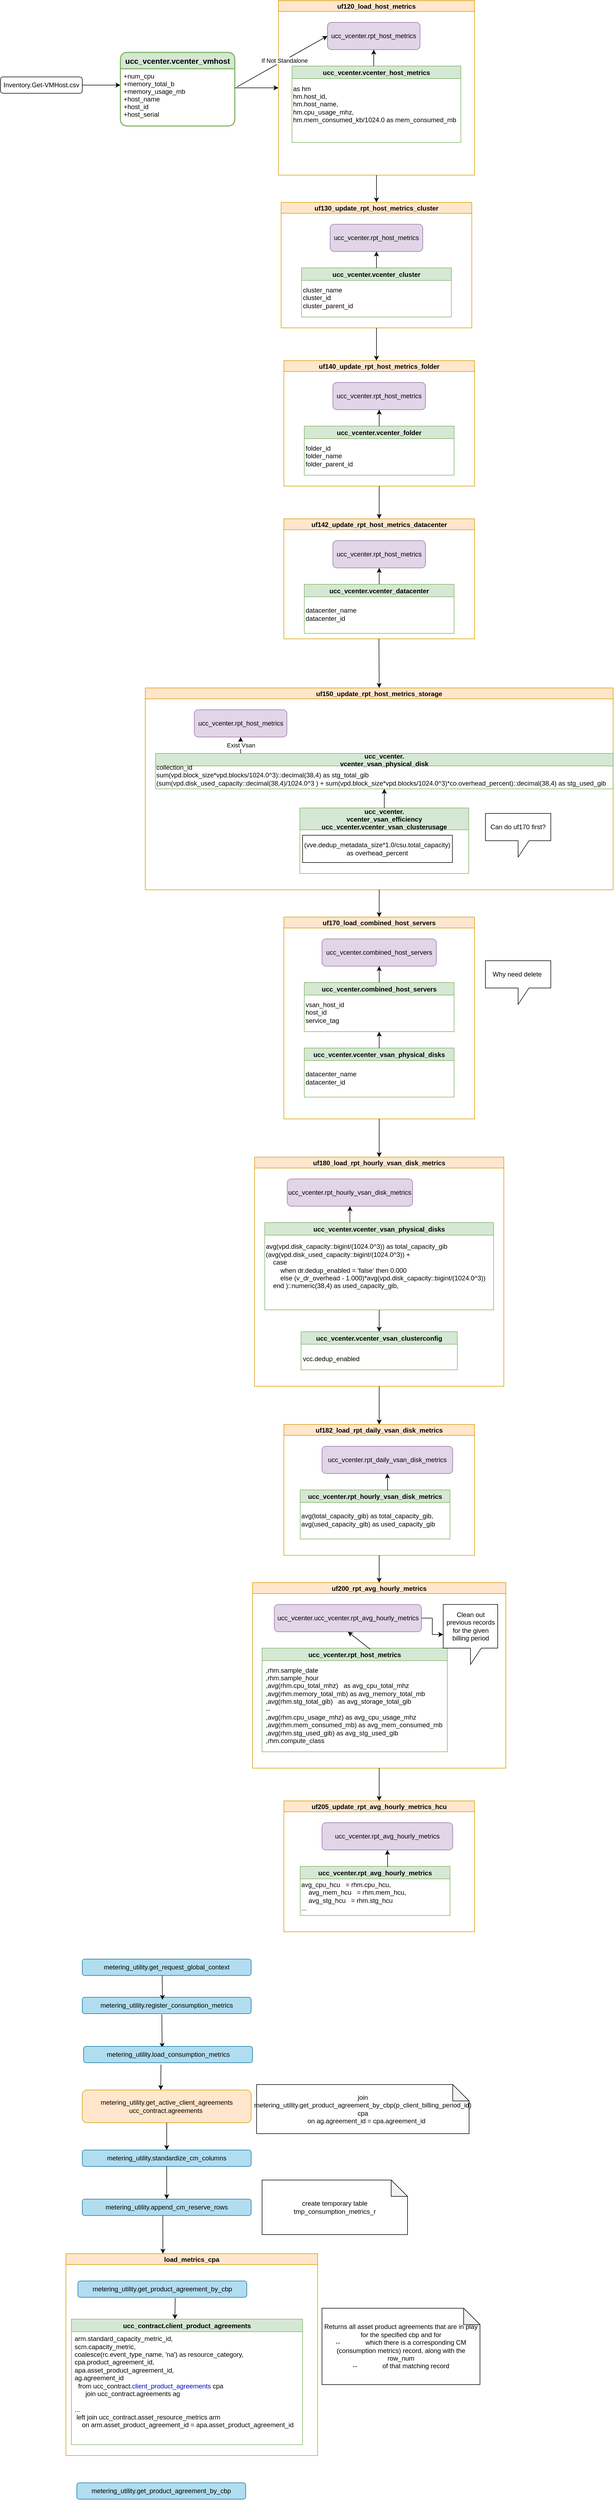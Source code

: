 <mxfile version="17.2.5" type="github">
  <diagram id="R2lEEEUBdFMjLlhIrx00" name="Page-1">
    <mxGraphModel dx="782" dy="436" grid="1" gridSize="10" guides="1" tooltips="1" connect="1" arrows="1" fold="1" page="1" pageScale="1" pageWidth="850" pageHeight="1100" math="0" shadow="0" extFonts="Permanent Marker^https://fonts.googleapis.com/css?family=Permanent+Marker">
      <root>
        <mxCell id="0" />
        <mxCell id="1" parent="0" />
        <mxCell id="P4FuP0LSuR6LacXq8Uvd-1" value="Inventory.Get-VMHost.csv" style="rounded=1;whiteSpace=wrap;html=1;" parent="1" vertex="1">
          <mxGeometry x="60" y="160" width="150" height="30" as="geometry" />
        </mxCell>
        <mxCell id="P4FuP0LSuR6LacXq8Uvd-2" value="" style="endArrow=classic;html=1;rounded=0;exitX=1;exitY=0.5;exitDx=0;exitDy=0;" parent="1" source="P4FuP0LSuR6LacXq8Uvd-1" edge="1">
          <mxGeometry width="50" height="50" relative="1" as="geometry">
            <mxPoint x="230" y="220" as="sourcePoint" />
            <mxPoint x="280" y="175" as="targetPoint" />
          </mxGeometry>
        </mxCell>
        <mxCell id="P4FuP0LSuR6LacXq8Uvd-8" value="ucc_vcenter.vcenter_vmhost" style="swimlane;childLayout=stackLayout;horizontal=1;startSize=30;horizontalStack=0;rounded=1;fontSize=14;fontStyle=1;strokeWidth=2;resizeParent=0;resizeLast=1;shadow=0;dashed=0;align=center;fillColor=#d5e8d4;strokeColor=#82b366;" parent="1" vertex="1">
          <mxGeometry x="280" y="115" width="210" height="135" as="geometry" />
        </mxCell>
        <mxCell id="P4FuP0LSuR6LacXq8Uvd-9" value="+num_cpu&#xa;+memory_total_b&#xa;+memory_usage_mb&#xa;+host_name&#xa;+host_id&#xa;+host_serial" style="align=left;strokeColor=none;fillColor=none;spacingLeft=4;fontSize=12;verticalAlign=top;resizable=0;rotatable=0;part=1;" parent="P4FuP0LSuR6LacXq8Uvd-8" vertex="1">
          <mxGeometry y="30" width="210" height="105" as="geometry" />
        </mxCell>
        <mxCell id="P4FuP0LSuR6LacXq8Uvd-10" value="" style="endArrow=classic;html=1;rounded=0;entryX=0;entryY=0.5;entryDx=0;entryDy=0;" parent="1" target="P4FuP0LSuR6LacXq8Uvd-14" edge="1">
          <mxGeometry width="50" height="50" relative="1" as="geometry">
            <mxPoint x="490" y="180" as="sourcePoint" />
            <mxPoint x="580" y="179" as="targetPoint" />
          </mxGeometry>
        </mxCell>
        <mxCell id="P4FuP0LSuR6LacXq8Uvd-14" value="uf120_load_host_metrics" style="swimlane;startSize=20;horizontal=1;containerType=tree;newEdgeStyle={&quot;edgeStyle&quot;:&quot;elbowEdgeStyle&quot;,&quot;startArrow&quot;:&quot;none&quot;,&quot;endArrow&quot;:&quot;none&quot;};fillColor=#ffe6cc;strokeColor=#d79b00;" parent="1" vertex="1">
          <mxGeometry x="570" y="20" width="360" height="320" as="geometry" />
        </mxCell>
        <mxCell id="P4FuP0LSuR6LacXq8Uvd-24" value="ucc_vcenter.rpt_host_metrics" style="rounded=1;whiteSpace=wrap;html=1;fillColor=#e1d5e7;strokeColor=#9673a6;" parent="P4FuP0LSuR6LacXq8Uvd-14" vertex="1">
          <mxGeometry x="90" y="40" width="170" height="50" as="geometry" />
        </mxCell>
        <mxCell id="P4FuP0LSuR6LacXq8Uvd-25" value="ucc_vcenter.vcenter_host_metrics" style="swimlane;fillColor=#d5e8d4;strokeColor=#82b366;" parent="P4FuP0LSuR6LacXq8Uvd-14" vertex="1">
          <mxGeometry x="25" y="120" width="310" height="140" as="geometry" />
        </mxCell>
        <mxCell id="P4FuP0LSuR6LacXq8Uvd-27" value="&lt;div&gt;as hm&lt;/div&gt;&lt;div&gt;hm.host_id,&lt;/div&gt;&lt;div&gt;&lt;span&gt;  &lt;/span&gt;hm.host_name,&lt;/div&gt;&lt;div&gt;&lt;span&gt;  &lt;/span&gt;hm.cpu_usage_mhz,&lt;/div&gt;&lt;div&gt;&lt;span&gt;  &lt;/span&gt;hm.mem_consumed_kb/1024.0 as mem_consumed_mb&lt;/div&gt;" style="text;html=1;align=left;verticalAlign=middle;resizable=0;points=[];autosize=1;strokeColor=none;fillColor=none;" parent="P4FuP0LSuR6LacXq8Uvd-25" vertex="1">
          <mxGeometry y="30" width="310" height="80" as="geometry" />
        </mxCell>
        <mxCell id="P4FuP0LSuR6LacXq8Uvd-29" value="" style="endArrow=classic;html=1;rounded=0;entryX=0.5;entryY=1;entryDx=0;entryDy=0;" parent="P4FuP0LSuR6LacXq8Uvd-14" target="P4FuP0LSuR6LacXq8Uvd-24" edge="1">
          <mxGeometry width="50" height="50" relative="1" as="geometry">
            <mxPoint x="175" y="120" as="sourcePoint" />
            <mxPoint x="210" y="150" as="targetPoint" />
          </mxGeometry>
        </mxCell>
        <mxCell id="P4FuP0LSuR6LacXq8Uvd-28" value="" style="endArrow=classic;html=1;rounded=0;exitX=1.019;exitY=0.317;exitDx=0;exitDy=0;exitPerimeter=0;entryX=0;entryY=0.5;entryDx=0;entryDy=0;" parent="1" source="P4FuP0LSuR6LacXq8Uvd-9" target="P4FuP0LSuR6LacXq8Uvd-24" edge="1">
          <mxGeometry width="50" height="50" relative="1" as="geometry">
            <mxPoint x="620" y="200" as="sourcePoint" />
            <mxPoint x="670" y="150" as="targetPoint" />
          </mxGeometry>
        </mxCell>
        <mxCell id="P4FuP0LSuR6LacXq8Uvd-30" value="If Not Standalone" style="edgeLabel;html=1;align=center;verticalAlign=middle;resizable=0;points=[];" parent="P4FuP0LSuR6LacXq8Uvd-28" vertex="1" connectable="0">
          <mxGeometry x="-0.141" relative="1" as="geometry">
            <mxPoint x="15" y="-8" as="offset" />
          </mxGeometry>
        </mxCell>
        <mxCell id="P4FuP0LSuR6LacXq8Uvd-31" value="uf130_update_rpt_host_metrics_cluster" style="swimlane;startSize=20;horizontal=1;containerType=tree;newEdgeStyle={&quot;edgeStyle&quot;:&quot;elbowEdgeStyle&quot;,&quot;startArrow&quot;:&quot;none&quot;,&quot;endArrow&quot;:&quot;none&quot;};fillColor=#ffe6cc;strokeColor=#d79b00;" parent="1" vertex="1">
          <mxGeometry x="575" y="390" width="350" height="230" as="geometry" />
        </mxCell>
        <mxCell id="P4FuP0LSuR6LacXq8Uvd-32" value="ucc_vcenter.rpt_host_metrics" style="rounded=1;whiteSpace=wrap;html=1;fillColor=#e1d5e7;strokeColor=#9673a6;" parent="P4FuP0LSuR6LacXq8Uvd-31" vertex="1">
          <mxGeometry x="90" y="40" width="170" height="50" as="geometry" />
        </mxCell>
        <mxCell id="P4FuP0LSuR6LacXq8Uvd-33" value="ucc_vcenter.vcenter_cluster" style="swimlane;fillColor=#d5e8d4;strokeColor=#82b366;" parent="P4FuP0LSuR6LacXq8Uvd-31" vertex="1">
          <mxGeometry x="37.5" y="120" width="275" height="90" as="geometry" />
        </mxCell>
        <mxCell id="P4FuP0LSuR6LacXq8Uvd-34" value="cluster_name&lt;br&gt;cluster_id&lt;br&gt;cluster_parent_id" style="text;html=1;align=left;verticalAlign=middle;resizable=0;points=[];autosize=1;strokeColor=none;fillColor=none;" parent="P4FuP0LSuR6LacXq8Uvd-33" vertex="1">
          <mxGeometry y="30" width="110" height="50" as="geometry" />
        </mxCell>
        <mxCell id="P4FuP0LSuR6LacXq8Uvd-35" value="" style="endArrow=classic;html=1;rounded=0;entryX=0.5;entryY=1;entryDx=0;entryDy=0;" parent="P4FuP0LSuR6LacXq8Uvd-31" target="P4FuP0LSuR6LacXq8Uvd-32" edge="1">
          <mxGeometry width="50" height="50" relative="1" as="geometry">
            <mxPoint x="175" y="120" as="sourcePoint" />
            <mxPoint x="210" y="150" as="targetPoint" />
          </mxGeometry>
        </mxCell>
        <mxCell id="P4FuP0LSuR6LacXq8Uvd-36" value="" style="endArrow=classic;html=1;rounded=0;exitX=0.5;exitY=1;exitDx=0;exitDy=0;entryX=0.5;entryY=0;entryDx=0;entryDy=0;" parent="1" source="P4FuP0LSuR6LacXq8Uvd-14" target="P4FuP0LSuR6LacXq8Uvd-31" edge="1">
          <mxGeometry width="50" height="50" relative="1" as="geometry">
            <mxPoint x="620" y="550" as="sourcePoint" />
            <mxPoint x="670" y="500" as="targetPoint" />
          </mxGeometry>
        </mxCell>
        <mxCell id="P4FuP0LSuR6LacXq8Uvd-37" value="uf140_update_rpt_host_metrics_folder" style="swimlane;startSize=20;horizontal=1;containerType=tree;newEdgeStyle={&quot;edgeStyle&quot;:&quot;elbowEdgeStyle&quot;,&quot;startArrow&quot;:&quot;none&quot;,&quot;endArrow&quot;:&quot;none&quot;};fillColor=#ffe6cc;strokeColor=#d79b00;" parent="1" vertex="1">
          <mxGeometry x="580" y="680" width="350" height="230" as="geometry" />
        </mxCell>
        <mxCell id="P4FuP0LSuR6LacXq8Uvd-38" value="ucc_vcenter.rpt_host_metrics" style="rounded=1;whiteSpace=wrap;html=1;fillColor=#e1d5e7;strokeColor=#9673a6;" parent="P4FuP0LSuR6LacXq8Uvd-37" vertex="1">
          <mxGeometry x="90" y="40" width="170" height="50" as="geometry" />
        </mxCell>
        <mxCell id="P4FuP0LSuR6LacXq8Uvd-39" value="ucc_vcenter.vcenter_folder" style="swimlane;fillColor=#d5e8d4;strokeColor=#82b366;" parent="P4FuP0LSuR6LacXq8Uvd-37" vertex="1">
          <mxGeometry x="37.5" y="120" width="275" height="90" as="geometry" />
        </mxCell>
        <mxCell id="P4FuP0LSuR6LacXq8Uvd-40" value="folder_id&lt;br&gt;folder_name&lt;br&gt;folder_parent_id" style="text;html=1;align=left;verticalAlign=middle;resizable=0;points=[];autosize=1;strokeColor=none;fillColor=none;" parent="P4FuP0LSuR6LacXq8Uvd-39" vertex="1">
          <mxGeometry y="30" width="100" height="50" as="geometry" />
        </mxCell>
        <mxCell id="P4FuP0LSuR6LacXq8Uvd-41" value="" style="endArrow=classic;html=1;rounded=0;entryX=0.5;entryY=1;entryDx=0;entryDy=0;" parent="P4FuP0LSuR6LacXq8Uvd-37" target="P4FuP0LSuR6LacXq8Uvd-38" edge="1">
          <mxGeometry width="50" height="50" relative="1" as="geometry">
            <mxPoint x="175" y="120" as="sourcePoint" />
            <mxPoint x="210" y="150" as="targetPoint" />
          </mxGeometry>
        </mxCell>
        <mxCell id="P4FuP0LSuR6LacXq8Uvd-42" value="" style="endArrow=classic;html=1;rounded=0;exitX=0.5;exitY=1;exitDx=0;exitDy=0;" parent="1" source="P4FuP0LSuR6LacXq8Uvd-31" edge="1">
          <mxGeometry width="50" height="50" relative="1" as="geometry">
            <mxPoint x="700" y="680" as="sourcePoint" />
            <mxPoint x="750" y="680" as="targetPoint" />
          </mxGeometry>
        </mxCell>
        <mxCell id="P4FuP0LSuR6LacXq8Uvd-43" value="uf142_update_rpt_host_metrics_datacenter" style="swimlane;startSize=20;horizontal=1;containerType=tree;newEdgeStyle={&quot;edgeStyle&quot;:&quot;elbowEdgeStyle&quot;,&quot;startArrow&quot;:&quot;none&quot;,&quot;endArrow&quot;:&quot;none&quot;};fillColor=#ffe6cc;strokeColor=#d79b00;" parent="1" vertex="1">
          <mxGeometry x="580" y="970" width="350" height="220" as="geometry" />
        </mxCell>
        <mxCell id="P4FuP0LSuR6LacXq8Uvd-44" value="ucc_vcenter.rpt_host_metrics" style="rounded=1;whiteSpace=wrap;html=1;fillColor=#e1d5e7;strokeColor=#9673a6;" parent="P4FuP0LSuR6LacXq8Uvd-43" vertex="1">
          <mxGeometry x="90" y="40" width="170" height="50" as="geometry" />
        </mxCell>
        <mxCell id="P4FuP0LSuR6LacXq8Uvd-45" value="ucc_vcenter.vcenter_datacenter" style="swimlane;fillColor=#d5e8d4;strokeColor=#82b366;" parent="P4FuP0LSuR6LacXq8Uvd-43" vertex="1">
          <mxGeometry x="37.5" y="120" width="275" height="90" as="geometry" />
        </mxCell>
        <mxCell id="P4FuP0LSuR6LacXq8Uvd-46" value="datacenter_name&lt;br&gt;datacenter_id" style="text;html=1;align=left;verticalAlign=middle;resizable=0;points=[];autosize=1;strokeColor=none;fillColor=none;" parent="P4FuP0LSuR6LacXq8Uvd-45" vertex="1">
          <mxGeometry y="40" width="110" height="30" as="geometry" />
        </mxCell>
        <mxCell id="P4FuP0LSuR6LacXq8Uvd-47" value="" style="endArrow=classic;html=1;rounded=0;entryX=0.5;entryY=1;entryDx=0;entryDy=0;" parent="P4FuP0LSuR6LacXq8Uvd-43" target="P4FuP0LSuR6LacXq8Uvd-44" edge="1">
          <mxGeometry width="50" height="50" relative="1" as="geometry">
            <mxPoint x="175" y="120" as="sourcePoint" />
            <mxPoint x="210" y="150" as="targetPoint" />
          </mxGeometry>
        </mxCell>
        <mxCell id="P4FuP0LSuR6LacXq8Uvd-48" value="" style="endArrow=classic;html=1;rounded=0;exitX=0.5;exitY=1;exitDx=0;exitDy=0;entryX=0.5;entryY=0;entryDx=0;entryDy=0;" parent="1" source="P4FuP0LSuR6LacXq8Uvd-37" target="P4FuP0LSuR6LacXq8Uvd-43" edge="1">
          <mxGeometry width="50" height="50" relative="1" as="geometry">
            <mxPoint x="420" y="1000" as="sourcePoint" />
            <mxPoint x="470" y="950" as="targetPoint" />
          </mxGeometry>
        </mxCell>
        <mxCell id="P4FuP0LSuR6LacXq8Uvd-49" value="uf150_update_rpt_host_metrics_storage" style="swimlane;startSize=20;horizontal=1;containerType=tree;newEdgeStyle={&quot;edgeStyle&quot;:&quot;elbowEdgeStyle&quot;,&quot;startArrow&quot;:&quot;none&quot;,&quot;endArrow&quot;:&quot;none&quot;};fillColor=#ffe6cc;strokeColor=#d79b00;" parent="1" vertex="1">
          <mxGeometry x="325.63" y="1280" width="858.75" height="370" as="geometry" />
        </mxCell>
        <mxCell id="P4FuP0LSuR6LacXq8Uvd-50" value="ucc_vcenter.rpt_host_metrics" style="rounded=1;whiteSpace=wrap;html=1;fillColor=#e1d5e7;strokeColor=#9673a6;" parent="P4FuP0LSuR6LacXq8Uvd-49" vertex="1">
          <mxGeometry x="90" y="40" width="170" height="50" as="geometry" />
        </mxCell>
        <mxCell id="P4FuP0LSuR6LacXq8Uvd-51" value="ucc_vcenter.&#xa;vcenter_vsan_physical_disk" style="swimlane;fillColor=#d5e8d4;strokeColor=#82b366;" parent="P4FuP0LSuR6LacXq8Uvd-49" vertex="1">
          <mxGeometry x="18.75" y="120" width="840" height="65" as="geometry" />
        </mxCell>
        <mxCell id="P4FuP0LSuR6LacXq8Uvd-52" value="collection_id&lt;br&gt;sum(vpd.block_size*vpd.blocks/1024.0^3)::decimal(38,4) as stg_total_gib&lt;br&gt;(sum(vpd.disk_used_capacity::decimal(38,4)/1024.0^3 ) + sum(vpd.block_size*vpd.blocks/1024.0^3)*co.overhead_percent)::decimal(38,4) as stg_used_gib" style="text;html=1;align=left;verticalAlign=middle;resizable=0;points=[];autosize=1;strokeColor=none;fillColor=none;" parent="P4FuP0LSuR6LacXq8Uvd-51" vertex="1">
          <mxGeometry y="15" width="840" height="50" as="geometry" />
        </mxCell>
        <mxCell id="P4FuP0LSuR6LacXq8Uvd-53" value="Exist Vsan" style="endArrow=classic;html=1;rounded=0;entryX=0.5;entryY=1;entryDx=0;entryDy=0;" parent="P4FuP0LSuR6LacXq8Uvd-49" target="P4FuP0LSuR6LacXq8Uvd-50" edge="1">
          <mxGeometry width="50" height="50" relative="1" as="geometry">
            <mxPoint x="175" y="120" as="sourcePoint" />
            <mxPoint x="210" y="150" as="targetPoint" />
            <Array as="points" />
          </mxGeometry>
        </mxCell>
        <mxCell id="P4FuP0LSuR6LacXq8Uvd-57" value="ucc_vcenter.&#xa;vcenter_vsan_efficiency&#xa;ucc_vcenter.vcenter_vsan_clusterusage" style="swimlane;fillColor=#d5e8d4;strokeColor=#82b366;startSize=40;" parent="P4FuP0LSuR6LacXq8Uvd-49" vertex="1">
          <mxGeometry x="283.75" y="220" width="310" height="120" as="geometry" />
        </mxCell>
        <mxCell id="P4FuP0LSuR6LacXq8Uvd-62" value="(vve.dedup_metadata_size*1.0/csu.total_capacity) as overhead_percent" style="whiteSpace=wrap;html=1;" parent="P4FuP0LSuR6LacXq8Uvd-57" vertex="1">
          <mxGeometry x="5" y="50" width="275" height="50" as="geometry" />
        </mxCell>
        <mxCell id="P4FuP0LSuR6LacXq8Uvd-59" value="" style="endArrow=classic;html=1;rounded=0;exitX=0.5;exitY=0;exitDx=0;exitDy=0;entryX=0.5;entryY=1;entryDx=0;entryDy=0;" parent="P4FuP0LSuR6LacXq8Uvd-49" source="P4FuP0LSuR6LacXq8Uvd-57" target="P4FuP0LSuR6LacXq8Uvd-51" edge="1">
          <mxGeometry width="50" height="50" relative="1" as="geometry">
            <mxPoint x="90" y="230" as="sourcePoint" />
            <mxPoint x="140" y="180" as="targetPoint" />
          </mxGeometry>
        </mxCell>
        <mxCell id="P4FuP0LSuR6LacXq8Uvd-73" value="Can do uf170 first?" style="shape=callout;whiteSpace=wrap;html=1;perimeter=calloutPerimeter;" parent="P4FuP0LSuR6LacXq8Uvd-49" vertex="1">
          <mxGeometry x="624.37" y="230" width="120" height="80" as="geometry" />
        </mxCell>
        <mxCell id="P4FuP0LSuR6LacXq8Uvd-54" value="" style="endArrow=classic;html=1;rounded=0;exitX=0.5;exitY=1;exitDx=0;exitDy=0;entryX=0.5;entryY=0;entryDx=0;entryDy=0;" parent="1" target="P4FuP0LSuR6LacXq8Uvd-49" edge="1">
          <mxGeometry width="50" height="50" relative="1" as="geometry">
            <mxPoint x="754.5" y="1190" as="sourcePoint" />
            <mxPoint x="754.5" y="1250" as="targetPoint" />
          </mxGeometry>
        </mxCell>
        <mxCell id="P4FuP0LSuR6LacXq8Uvd-63" value="uf170_load_combined_host_servers" style="swimlane;startSize=20;horizontal=1;containerType=tree;newEdgeStyle={&quot;edgeStyle&quot;:&quot;elbowEdgeStyle&quot;,&quot;startArrow&quot;:&quot;none&quot;,&quot;endArrow&quot;:&quot;none&quot;};fillColor=#ffe6cc;strokeColor=#d79b00;" parent="1" vertex="1">
          <mxGeometry x="580" y="1700" width="350" height="370" as="geometry" />
        </mxCell>
        <mxCell id="P4FuP0LSuR6LacXq8Uvd-64" value="ucc_vcenter.combined_host_servers" style="rounded=1;whiteSpace=wrap;html=1;fillColor=#e1d5e7;strokeColor=#9673a6;" parent="P4FuP0LSuR6LacXq8Uvd-63" vertex="1">
          <mxGeometry x="70" y="40" width="210" height="50" as="geometry" />
        </mxCell>
        <mxCell id="P4FuP0LSuR6LacXq8Uvd-65" value="ucc_vcenter.combined_host_servers" style="swimlane;fillColor=#d5e8d4;strokeColor=#82b366;" parent="P4FuP0LSuR6LacXq8Uvd-63" vertex="1">
          <mxGeometry x="37.5" y="120" width="275" height="90" as="geometry" />
        </mxCell>
        <mxCell id="P4FuP0LSuR6LacXq8Uvd-66" value="vsan_host_id&lt;br&gt;host_id&lt;br&gt;service_tag" style="text;html=1;align=left;verticalAlign=middle;resizable=0;points=[];autosize=1;strokeColor=none;fillColor=none;" parent="P4FuP0LSuR6LacXq8Uvd-65" vertex="1">
          <mxGeometry y="30" width="90" height="50" as="geometry" />
        </mxCell>
        <mxCell id="P4FuP0LSuR6LacXq8Uvd-67" value="" style="endArrow=classic;html=1;rounded=0;entryX=0.5;entryY=1;entryDx=0;entryDy=0;" parent="P4FuP0LSuR6LacXq8Uvd-63" target="P4FuP0LSuR6LacXq8Uvd-64" edge="1">
          <mxGeometry width="50" height="50" relative="1" as="geometry">
            <mxPoint x="175" y="120" as="sourcePoint" />
            <mxPoint x="210" y="150" as="targetPoint" />
          </mxGeometry>
        </mxCell>
        <mxCell id="P4FuP0LSuR6LacXq8Uvd-69" value="ucc_vcenter.vcenter_vsan_physical_disks" style="swimlane;fillColor=#d5e8d4;strokeColor=#82b366;" parent="P4FuP0LSuR6LacXq8Uvd-63" vertex="1">
          <mxGeometry x="37.5" y="240" width="275" height="90" as="geometry" />
        </mxCell>
        <mxCell id="P4FuP0LSuR6LacXq8Uvd-70" value="datacenter_name&lt;br&gt;datacenter_id" style="text;html=1;align=left;verticalAlign=middle;resizable=0;points=[];autosize=1;strokeColor=none;fillColor=none;" parent="P4FuP0LSuR6LacXq8Uvd-69" vertex="1">
          <mxGeometry y="40" width="110" height="30" as="geometry" />
        </mxCell>
        <mxCell id="P4FuP0LSuR6LacXq8Uvd-71" value="" style="endArrow=classic;html=1;rounded=0;exitX=0.5;exitY=0;exitDx=0;exitDy=0;entryX=0.5;entryY=1;entryDx=0;entryDy=0;" parent="P4FuP0LSuR6LacXq8Uvd-63" source="P4FuP0LSuR6LacXq8Uvd-69" target="P4FuP0LSuR6LacXq8Uvd-65" edge="1">
          <mxGeometry width="50" height="50" relative="1" as="geometry">
            <mxPoint x="-90" y="310" as="sourcePoint" />
            <mxPoint x="-40" y="260" as="targetPoint" />
          </mxGeometry>
        </mxCell>
        <mxCell id="P4FuP0LSuR6LacXq8Uvd-68" value="" style="endArrow=classic;html=1;rounded=0;exitX=0.5;exitY=1;exitDx=0;exitDy=0;entryX=0.5;entryY=0;entryDx=0;entryDy=0;" parent="1" source="P4FuP0LSuR6LacXq8Uvd-49" target="P4FuP0LSuR6LacXq8Uvd-63" edge="1">
          <mxGeometry width="50" height="50" relative="1" as="geometry">
            <mxPoint x="500" y="1730" as="sourcePoint" />
            <mxPoint x="550" y="1680" as="targetPoint" />
          </mxGeometry>
        </mxCell>
        <mxCell id="P4FuP0LSuR6LacXq8Uvd-72" value="Why need delete&amp;nbsp;" style="shape=callout;whiteSpace=wrap;html=1;perimeter=calloutPerimeter;" parent="1" vertex="1">
          <mxGeometry x="950" y="1780" width="120" height="80" as="geometry" />
        </mxCell>
        <mxCell id="P4FuP0LSuR6LacXq8Uvd-74" value="uf180_load_rpt_hourly_vsan_disk_metrics" style="swimlane;startSize=20;horizontal=1;containerType=tree;newEdgeStyle={&quot;edgeStyle&quot;:&quot;elbowEdgeStyle&quot;,&quot;startArrow&quot;:&quot;none&quot;,&quot;endArrow&quot;:&quot;none&quot;};fillColor=#ffe6cc;strokeColor=#d79b00;" parent="1" vertex="1">
          <mxGeometry x="526.26" y="2140" width="457.5" height="420" as="geometry" />
        </mxCell>
        <mxCell id="P4FuP0LSuR6LacXq8Uvd-75" value="ucc_vcenter.rpt_hourly_vsan_disk_metrics" style="rounded=1;whiteSpace=wrap;html=1;fillColor=#e1d5e7;strokeColor=#9673a6;" parent="P4FuP0LSuR6LacXq8Uvd-74" vertex="1">
          <mxGeometry x="60" y="40" width="230" height="50" as="geometry" />
        </mxCell>
        <mxCell id="P4FuP0LSuR6LacXq8Uvd-78" value="" style="endArrow=classic;html=1;rounded=0;entryX=0.5;entryY=1;entryDx=0;entryDy=0;" parent="P4FuP0LSuR6LacXq8Uvd-74" target="P4FuP0LSuR6LacXq8Uvd-75" edge="1">
          <mxGeometry width="50" height="50" relative="1" as="geometry">
            <mxPoint x="175" y="120" as="sourcePoint" />
            <mxPoint x="210" y="150" as="targetPoint" />
          </mxGeometry>
        </mxCell>
        <mxCell id="P4FuP0LSuR6LacXq8Uvd-79" value="ucc_vcenter.vcenter_vsan_physical_disks" style="swimlane;fillColor=#d5e8d4;strokeColor=#82b366;" parent="P4FuP0LSuR6LacXq8Uvd-74" vertex="1">
          <mxGeometry x="18.75" y="120" width="420" height="160" as="geometry" />
        </mxCell>
        <mxCell id="P4FuP0LSuR6LacXq8Uvd-80" value="avg(vpd.disk_capacity::bigint/(1024.0^3)) as total_capacity_gib&lt;br&gt;&lt;div&gt;(avg(vpd.disk_used_capacity::bigint/(1024.0^3)) +&lt;/div&gt;&lt;div&gt;&lt;span&gt;   &lt;/span&gt;&amp;nbsp; &amp;nbsp; case&lt;/div&gt;&lt;div&gt;&lt;span&gt;   &lt;/span&gt;&amp;nbsp; &amp;nbsp; &amp;nbsp; &amp;nbsp; when dr.dedup_enabled = &#39;false&#39; then 0.000&lt;/div&gt;&lt;div&gt;&lt;span&gt;   &lt;/span&gt;&amp;nbsp; &amp;nbsp; &amp;nbsp; &amp;nbsp; else (v_dr_overhead - 1.000)*avg(vpd.disk_capacity::bigint/(1024.0^3))&lt;/div&gt;&lt;div&gt;&lt;span&gt;   &lt;/span&gt;&amp;nbsp; &amp;nbsp; end )::numeric(38,4) as used_capacity_gib,&lt;/div&gt;" style="text;html=1;align=left;verticalAlign=middle;resizable=0;points=[];autosize=1;strokeColor=none;fillColor=none;" parent="P4FuP0LSuR6LacXq8Uvd-79" vertex="1">
          <mxGeometry y="35" width="420" height="90" as="geometry" />
        </mxCell>
        <mxCell id="P4FuP0LSuR6LacXq8Uvd-83" value="ucc_vcenter.vcenter_vsan_clusterconfig" style="swimlane;fillColor=#d5e8d4;strokeColor=#82b366;" parent="P4FuP0LSuR6LacXq8Uvd-74" vertex="1">
          <mxGeometry x="85.32" y="320" width="286.87" height="70" as="geometry" />
        </mxCell>
        <mxCell id="P4FuP0LSuR6LacXq8Uvd-84" value="vcc.dedup_enabled" style="text;html=1;align=left;verticalAlign=middle;resizable=0;points=[];autosize=1;strokeColor=none;fillColor=none;" parent="P4FuP0LSuR6LacXq8Uvd-83" vertex="1">
          <mxGeometry x="1.87" y="40" width="120" height="20" as="geometry" />
        </mxCell>
        <mxCell id="P4FuP0LSuR6LacXq8Uvd-85" value="" style="endArrow=classic;html=1;rounded=0;exitX=0.5;exitY=1;exitDx=0;exitDy=0;" parent="P4FuP0LSuR6LacXq8Uvd-74" source="P4FuP0LSuR6LacXq8Uvd-79" target="P4FuP0LSuR6LacXq8Uvd-83" edge="1">
          <mxGeometry width="50" height="50" relative="1" as="geometry">
            <mxPoint x="23.74" y="390" as="sourcePoint" />
            <mxPoint x="73.74" y="340" as="targetPoint" />
          </mxGeometry>
        </mxCell>
        <mxCell id="P4FuP0LSuR6LacXq8Uvd-82" value="" style="endArrow=classic;html=1;rounded=0;exitX=0.5;exitY=1;exitDx=0;exitDy=0;entryX=0.5;entryY=0;entryDx=0;entryDy=0;" parent="1" source="P4FuP0LSuR6LacXq8Uvd-63" target="P4FuP0LSuR6LacXq8Uvd-74" edge="1">
          <mxGeometry width="50" height="50" relative="1" as="geometry">
            <mxPoint x="510" y="2150" as="sourcePoint" />
            <mxPoint x="560" y="2100" as="targetPoint" />
          </mxGeometry>
        </mxCell>
        <mxCell id="P4FuP0LSuR6LacXq8Uvd-86" value="uf182_load_rpt_daily_vsan_disk_metrics" style="swimlane;startSize=20;horizontal=1;containerType=tree;newEdgeStyle={&quot;edgeStyle&quot;:&quot;elbowEdgeStyle&quot;,&quot;startArrow&quot;:&quot;none&quot;,&quot;endArrow&quot;:&quot;none&quot;};fillColor=#ffe6cc;strokeColor=#d79b00;" parent="1" vertex="1">
          <mxGeometry x="580" y="2630" width="350" height="240" as="geometry" />
        </mxCell>
        <mxCell id="P4FuP0LSuR6LacXq8Uvd-87" value="ucc_vcenter.rpt_daily_vsan_disk_metrics" style="rounded=1;whiteSpace=wrap;html=1;fillColor=#e1d5e7;strokeColor=#9673a6;" parent="P4FuP0LSuR6LacXq8Uvd-86" vertex="1">
          <mxGeometry x="70" y="40" width="240" height="50" as="geometry" />
        </mxCell>
        <mxCell id="P4FuP0LSuR6LacXq8Uvd-88" value="ucc_vcenter.rpt_hourly_vsan_disk_metrics" style="swimlane;fillColor=#d5e8d4;strokeColor=#82b366;" parent="P4FuP0LSuR6LacXq8Uvd-86" vertex="1">
          <mxGeometry x="30" y="120" width="275" height="90" as="geometry" />
        </mxCell>
        <mxCell id="P4FuP0LSuR6LacXq8Uvd-89" value="&lt;div&gt;avg(total_capacity_gib) as total_capacity_gib,&lt;/div&gt;&lt;div&gt;avg(used_capacity_gib)&lt;span&gt; &lt;/span&gt; as used_capacity_gib&lt;/div&gt;" style="text;html=1;align=left;verticalAlign=middle;resizable=0;points=[];autosize=1;strokeColor=none;fillColor=none;" parent="P4FuP0LSuR6LacXq8Uvd-88" vertex="1">
          <mxGeometry y="40" width="260" height="30" as="geometry" />
        </mxCell>
        <mxCell id="P4FuP0LSuR6LacXq8Uvd-90" value="" style="endArrow=classic;html=1;rounded=0;entryX=0.5;entryY=1;entryDx=0;entryDy=0;exitX=0.584;exitY=0.011;exitDx=0;exitDy=0;exitPerimeter=0;" parent="P4FuP0LSuR6LacXq8Uvd-86" source="P4FuP0LSuR6LacXq8Uvd-88" target="P4FuP0LSuR6LacXq8Uvd-87" edge="1">
          <mxGeometry width="50" height="50" relative="1" as="geometry">
            <mxPoint x="175" y="120" as="sourcePoint" />
            <mxPoint x="210" y="150" as="targetPoint" />
          </mxGeometry>
        </mxCell>
        <mxCell id="P4FuP0LSuR6LacXq8Uvd-94" value="" style="endArrow=classic;html=1;rounded=0;exitX=0.5;exitY=1;exitDx=0;exitDy=0;entryX=0.5;entryY=0;entryDx=0;entryDy=0;" parent="1" source="P4FuP0LSuR6LacXq8Uvd-74" target="P4FuP0LSuR6LacXq8Uvd-86" edge="1">
          <mxGeometry width="50" height="50" relative="1" as="geometry">
            <mxPoint x="480" y="2680" as="sourcePoint" />
            <mxPoint x="530" y="2630" as="targetPoint" />
          </mxGeometry>
        </mxCell>
        <mxCell id="P4FuP0LSuR6LacXq8Uvd-95" value="uf200_rpt_avg_hourly_metrics" style="swimlane;startSize=20;horizontal=1;containerType=tree;newEdgeStyle={&quot;edgeStyle&quot;:&quot;elbowEdgeStyle&quot;,&quot;startArrow&quot;:&quot;none&quot;,&quot;endArrow&quot;:&quot;none&quot;};fillColor=#ffe6cc;strokeColor=#d79b00;" parent="1" vertex="1">
          <mxGeometry x="522.51" y="2920" width="465" height="340" as="geometry" />
        </mxCell>
        <mxCell id="P4FuP0LSuR6LacXq8Uvd-96" value="ucc_vcenter.ucc_vcenter.rpt_avg_hourly_metrics" style="rounded=1;whiteSpace=wrap;html=1;fillColor=#e1d5e7;strokeColor=#9673a6;" parent="P4FuP0LSuR6LacXq8Uvd-95" vertex="1">
          <mxGeometry x="40" y="40" width="270" height="50" as="geometry" />
        </mxCell>
        <mxCell id="P4FuP0LSuR6LacXq8Uvd-97" value="ucc_vcenter.rpt_host_metrics" style="swimlane;fillColor=#d5e8d4;strokeColor=#82b366;startSize=23;" parent="P4FuP0LSuR6LacXq8Uvd-95" vertex="1">
          <mxGeometry x="17.5" y="120" width="340" height="190" as="geometry" />
        </mxCell>
        <mxCell id="P4FuP0LSuR6LacXq8Uvd-98" value="&lt;div&gt;,rhm.sample_date&lt;/div&gt;&lt;div&gt;&lt;span&gt;   &lt;/span&gt;,rhm.sample_hour&lt;/div&gt;&lt;div&gt;&lt;span&gt;   &lt;/span&gt;,avg(rhm.cpu_total_mhz)&amp;nbsp; &amp;nbsp;as avg_cpu_total_mhz&lt;/div&gt;&lt;div&gt;&lt;span&gt;   &lt;/span&gt;,avg(rhm.memory_total_mb) as avg_memory_total_mb&lt;/div&gt;&lt;div&gt;&lt;span&gt;   &lt;/span&gt;,avg(rhm.stg_total_gib)&amp;nbsp; &amp;nbsp;as avg_storage_total_gib&lt;/div&gt;&lt;div&gt;&lt;span&gt;   &lt;/span&gt;--&lt;/div&gt;&lt;div&gt;&lt;span&gt;   &lt;/span&gt;,avg(rhm.cpu_usage_mhz) as avg_cpu_usage_mhz&lt;/div&gt;&lt;div&gt;&lt;span&gt;   &lt;/span&gt;,avg(rhm.mem_consumed_mb) as avg_mem_consumed_mb&amp;nbsp;&lt;/div&gt;&lt;div&gt;&lt;span&gt;   &lt;/span&gt;,avg(rhm.stg_used_gib) as avg_stg_used_gib&amp;nbsp;&lt;/div&gt;&lt;div&gt;&lt;span&gt;   &lt;/span&gt;,rhm.compute_class&lt;/div&gt;" style="text;html=1;align=left;verticalAlign=middle;resizable=0;points=[];autosize=1;strokeColor=none;fillColor=none;" parent="P4FuP0LSuR6LacXq8Uvd-97" vertex="1">
          <mxGeometry x="5" y="30" width="340" height="150" as="geometry" />
        </mxCell>
        <mxCell id="P4FuP0LSuR6LacXq8Uvd-99" value="" style="endArrow=classic;html=1;rounded=0;entryX=0.5;entryY=1;entryDx=0;entryDy=0;exitX=0.584;exitY=0.011;exitDx=0;exitDy=0;exitPerimeter=0;" parent="P4FuP0LSuR6LacXq8Uvd-95" source="P4FuP0LSuR6LacXq8Uvd-97" target="P4FuP0LSuR6LacXq8Uvd-96" edge="1">
          <mxGeometry width="50" height="50" relative="1" as="geometry">
            <mxPoint x="175" y="120" as="sourcePoint" />
            <mxPoint x="210" y="150" as="targetPoint" />
          </mxGeometry>
        </mxCell>
        <mxCell id="P4FuP0LSuR6LacXq8Uvd-101" value="Clean out previous records for the given billing period" style="shape=callout;whiteSpace=wrap;html=1;perimeter=calloutPerimeter;" parent="P4FuP0LSuR6LacXq8Uvd-95" vertex="1">
          <mxGeometry x="350" y="40" width="100" height="110" as="geometry" />
        </mxCell>
        <mxCell id="P4FuP0LSuR6LacXq8Uvd-102" value="" style="edgeStyle=orthogonalEdgeStyle;rounded=0;orthogonalLoop=1;jettySize=auto;html=1;" parent="P4FuP0LSuR6LacXq8Uvd-95" source="P4FuP0LSuR6LacXq8Uvd-96" target="P4FuP0LSuR6LacXq8Uvd-101" edge="1">
          <mxGeometry relative="1" as="geometry" />
        </mxCell>
        <mxCell id="P4FuP0LSuR6LacXq8Uvd-100" value="" style="endArrow=classic;html=1;rounded=0;exitX=0.5;exitY=1;exitDx=0;exitDy=0;entryX=0.5;entryY=0;entryDx=0;entryDy=0;" parent="1" source="P4FuP0LSuR6LacXq8Uvd-86" target="P4FuP0LSuR6LacXq8Uvd-95" edge="1">
          <mxGeometry width="50" height="50" relative="1" as="geometry">
            <mxPoint x="460" y="2950" as="sourcePoint" />
            <mxPoint x="510" y="2900" as="targetPoint" />
          </mxGeometry>
        </mxCell>
        <mxCell id="P4FuP0LSuR6LacXq8Uvd-105" value="uf205_update_rpt_avg_hourly_metrics_hcu" style="swimlane;startSize=20;horizontal=1;containerType=tree;newEdgeStyle={&quot;edgeStyle&quot;:&quot;elbowEdgeStyle&quot;,&quot;startArrow&quot;:&quot;none&quot;,&quot;endArrow&quot;:&quot;none&quot;};fillColor=#ffe6cc;strokeColor=#d79b00;" parent="1" vertex="1">
          <mxGeometry x="580.01" y="3320" width="350" height="240" as="geometry" />
        </mxCell>
        <mxCell id="P4FuP0LSuR6LacXq8Uvd-106" value="ucc_vcenter.rpt_avg_hourly_metrics" style="rounded=1;whiteSpace=wrap;html=1;fillColor=#e1d5e7;strokeColor=#9673a6;" parent="P4FuP0LSuR6LacXq8Uvd-105" vertex="1">
          <mxGeometry x="70" y="40" width="240" height="50" as="geometry" />
        </mxCell>
        <mxCell id="P4FuP0LSuR6LacXq8Uvd-107" value="ucc_vcenter.rpt_avg_hourly_metrics" style="swimlane;fillColor=#d5e8d4;strokeColor=#82b366;" parent="P4FuP0LSuR6LacXq8Uvd-105" vertex="1">
          <mxGeometry x="30" y="120" width="275" height="90" as="geometry" />
        </mxCell>
        <mxCell id="P4FuP0LSuR6LacXq8Uvd-108" value="&lt;div&gt;avg_cpu_hcu&amp;nbsp; &amp;nbsp;= rhm.cpu_hcu,&lt;/div&gt;&lt;div&gt;&amp;nbsp; &amp;nbsp; &lt;span&gt;   &lt;/span&gt;avg_mem_hcu&amp;nbsp; &amp;nbsp;= rhm.mem_hcu,&lt;/div&gt;&lt;div&gt;&amp;nbsp; &amp;nbsp; &lt;span&gt;   &lt;/span&gt;avg_stg_hcu&lt;span&gt; &lt;/span&gt;&amp;nbsp; = rhm.stg_hcu&lt;/div&gt;&lt;div&gt;...&lt;/div&gt;" style="text;html=1;align=left;verticalAlign=middle;resizable=0;points=[];autosize=1;strokeColor=none;fillColor=none;" parent="P4FuP0LSuR6LacXq8Uvd-107" vertex="1">
          <mxGeometry y="25" width="210" height="60" as="geometry" />
        </mxCell>
        <mxCell id="P4FuP0LSuR6LacXq8Uvd-109" value="" style="endArrow=classic;html=1;rounded=0;entryX=0.5;entryY=1;entryDx=0;entryDy=0;exitX=0.584;exitY=0.011;exitDx=0;exitDy=0;exitPerimeter=0;" parent="P4FuP0LSuR6LacXq8Uvd-105" source="P4FuP0LSuR6LacXq8Uvd-107" target="P4FuP0LSuR6LacXq8Uvd-106" edge="1">
          <mxGeometry width="50" height="50" relative="1" as="geometry">
            <mxPoint x="175" y="120" as="sourcePoint" />
            <mxPoint x="210" y="150" as="targetPoint" />
          </mxGeometry>
        </mxCell>
        <mxCell id="P4FuP0LSuR6LacXq8Uvd-110" value="" style="endArrow=classic;html=1;rounded=0;exitX=0.5;exitY=1;exitDx=0;exitDy=0;entryX=0.5;entryY=0;entryDx=0;entryDy=0;" parent="1" source="P4FuP0LSuR6LacXq8Uvd-95" target="P4FuP0LSuR6LacXq8Uvd-105" edge="1">
          <mxGeometry width="50" height="50" relative="1" as="geometry">
            <mxPoint x="490" y="3390" as="sourcePoint" />
            <mxPoint x="540" y="3340" as="targetPoint" />
          </mxGeometry>
        </mxCell>
        <mxCell id="qHnehCnUd78I_HZsjJGI-6" value="metering_utility.get_request_global_context" style="rounded=1;whiteSpace=wrap;html=1;fillColor=#b1ddf0;strokeColor=#10739e;" vertex="1" parent="1">
          <mxGeometry x="210" y="3610" width="310" height="30" as="geometry" />
        </mxCell>
        <mxCell id="qHnehCnUd78I_HZsjJGI-7" value="metering_utility.register_consumption_metrics" style="rounded=1;whiteSpace=wrap;html=1;fillColor=#b1ddf0;strokeColor=#10739e;" vertex="1" parent="1">
          <mxGeometry x="210" y="3680" width="310" height="30" as="geometry" />
        </mxCell>
        <mxCell id="qHnehCnUd78I_HZsjJGI-8" value="" style="endArrow=classic;html=1;rounded=0;exitX=0.473;exitY=1;exitDx=0;exitDy=0;exitPerimeter=0;entryX=0.475;entryY=0.156;entryDx=0;entryDy=0;entryPerimeter=0;" edge="1" parent="1" source="qHnehCnUd78I_HZsjJGI-6" target="qHnehCnUd78I_HZsjJGI-7">
          <mxGeometry width="50" height="50" relative="1" as="geometry">
            <mxPoint x="460" y="3800" as="sourcePoint" />
            <mxPoint x="510" y="3750" as="targetPoint" />
          </mxGeometry>
        </mxCell>
        <mxCell id="qHnehCnUd78I_HZsjJGI-9" value="metering_utility.get_active_client_agreements&lt;br&gt;ucc_contract.agreements&amp;nbsp;" style="rounded=1;whiteSpace=wrap;html=1;fillColor=#ffe6cc;strokeColor=#d79b00;" vertex="1" parent="1">
          <mxGeometry x="210" y="3850" width="310" height="60" as="geometry" />
        </mxCell>
        <mxCell id="qHnehCnUd78I_HZsjJGI-10" value="" style="endArrow=classic;html=1;rounded=0;exitX=0.471;exitY=1.044;exitDx=0;exitDy=0;exitPerimeter=0;entryX=0.465;entryY=0.089;entryDx=0;entryDy=0;entryPerimeter=0;" edge="1" parent="1" source="qHnehCnUd78I_HZsjJGI-7" target="qHnehCnUd78I_HZsjJGI-11">
          <mxGeometry width="50" height="50" relative="1" as="geometry">
            <mxPoint x="300" y="3910" as="sourcePoint" />
            <mxPoint x="350" y="3860" as="targetPoint" />
          </mxGeometry>
        </mxCell>
        <mxCell id="qHnehCnUd78I_HZsjJGI-11" value="metering_utility.load_consumption_metrics" style="rounded=1;whiteSpace=wrap;html=1;fillColor=#b1ddf0;strokeColor=#10739e;" vertex="1" parent="1">
          <mxGeometry x="212.51" y="3770" width="310" height="30" as="geometry" />
        </mxCell>
        <mxCell id="qHnehCnUd78I_HZsjJGI-12" value="" style="endArrow=classic;html=1;rounded=0;exitX=0.458;exitY=1.111;exitDx=0;exitDy=0;exitPerimeter=0;" edge="1" parent="1" source="qHnehCnUd78I_HZsjJGI-11">
          <mxGeometry width="50" height="50" relative="1" as="geometry">
            <mxPoint x="320" y="3950" as="sourcePoint" />
            <mxPoint x="354" y="3850" as="targetPoint" />
          </mxGeometry>
        </mxCell>
        <mxCell id="qHnehCnUd78I_HZsjJGI-14" value="&lt;div&gt;join metering_utility.get_product_agreement_by_cbp(p_client_billing_period_id) cpa&lt;/div&gt;&lt;div&gt;&lt;span&gt;	&lt;/span&gt;&amp;nbsp; &amp;nbsp; on ag.agreement_id = cpa.agreement_id&lt;/div&gt;" style="shape=note;whiteSpace=wrap;html=1;backgroundOutline=1;darkOpacity=0.05;" vertex="1" parent="1">
          <mxGeometry x="530" y="3840" width="390" height="90" as="geometry" />
        </mxCell>
        <mxCell id="qHnehCnUd78I_HZsjJGI-15" value="metering_utility.standardize_cm_columns" style="rounded=1;whiteSpace=wrap;html=1;fillColor=#b1ddf0;strokeColor=#10739e;" vertex="1" parent="1">
          <mxGeometry x="210" y="3960" width="310" height="30" as="geometry" />
        </mxCell>
        <mxCell id="qHnehCnUd78I_HZsjJGI-16" value="" style="endArrow=classic;html=1;rounded=0;exitX=0.5;exitY=1;exitDx=0;exitDy=0;entryX=0.5;entryY=0;entryDx=0;entryDy=0;" edge="1" parent="1" source="qHnehCnUd78I_HZsjJGI-9" target="qHnehCnUd78I_HZsjJGI-15">
          <mxGeometry width="50" height="50" relative="1" as="geometry">
            <mxPoint x="170" y="4060" as="sourcePoint" />
            <mxPoint x="220" y="4010" as="targetPoint" />
          </mxGeometry>
        </mxCell>
        <mxCell id="qHnehCnUd78I_HZsjJGI-17" value="metering_utility.append_cm_reserve_rows" style="rounded=1;whiteSpace=wrap;html=1;fillColor=#b1ddf0;strokeColor=#10739e;" vertex="1" parent="1">
          <mxGeometry x="210" y="4050" width="310" height="30" as="geometry" />
        </mxCell>
        <mxCell id="qHnehCnUd78I_HZsjJGI-18" value="" style="endArrow=classic;html=1;rounded=0;exitX=0.5;exitY=1;exitDx=0;exitDy=0;entryX=0.5;entryY=0;entryDx=0;entryDy=0;" edge="1" parent="1" source="qHnehCnUd78I_HZsjJGI-15" target="qHnehCnUd78I_HZsjJGI-17">
          <mxGeometry width="50" height="50" relative="1" as="geometry">
            <mxPoint x="270" y="4220" as="sourcePoint" />
            <mxPoint x="320" y="4170" as="targetPoint" />
          </mxGeometry>
        </mxCell>
        <mxCell id="qHnehCnUd78I_HZsjJGI-19" value="create temporary table tmp_consumption_metrics_r" style="shape=note;whiteSpace=wrap;html=1;backgroundOutline=1;darkOpacity=0.05;" vertex="1" parent="1">
          <mxGeometry x="540" y="4015" width="267" height="100" as="geometry" />
        </mxCell>
        <mxCell id="qHnehCnUd78I_HZsjJGI-21" value="" style="endArrow=classic;html=1;rounded=0;exitX=0.477;exitY=1;exitDx=0;exitDy=0;exitPerimeter=0;" edge="1" parent="1" source="qHnehCnUd78I_HZsjJGI-17">
          <mxGeometry width="50" height="50" relative="1" as="geometry">
            <mxPoint x="170" y="4150" as="sourcePoint" />
            <mxPoint x="358" y="4150" as="targetPoint" />
          </mxGeometry>
        </mxCell>
        <mxCell id="qHnehCnUd78I_HZsjJGI-23" value="&lt;div&gt;Returns all asset product agreements that are in play for the specified cbp and for&lt;/div&gt;&lt;div&gt;--&amp;nbsp; &amp;nbsp; &amp;nbsp; &amp;nbsp; &amp;nbsp; &amp;nbsp; &amp;nbsp; which there is a corresponding CM (consumption metrics) record, along with the row_num&lt;/div&gt;&lt;div&gt;--&amp;nbsp; &amp;nbsp; &amp;nbsp; &amp;nbsp; &amp;nbsp; &amp;nbsp; &amp;nbsp; of that matching record&lt;/div&gt;" style="shape=note;whiteSpace=wrap;html=1;backgroundOutline=1;darkOpacity=0.05;" vertex="1" parent="1">
          <mxGeometry x="650" y="4250" width="290" height="140" as="geometry" />
        </mxCell>
        <mxCell id="qHnehCnUd78I_HZsjJGI-24" value="load_metrics_cpa" style="swimlane;startSize=20;horizontal=1;containerType=tree;newEdgeStyle={&quot;edgeStyle&quot;:&quot;elbowEdgeStyle&quot;,&quot;startArrow&quot;:&quot;none&quot;,&quot;endArrow&quot;:&quot;none&quot;};fillColor=#ffe6cc;strokeColor=#d79b00;" vertex="1" parent="1">
          <mxGeometry x="180" y="4150" width="462" height="370" as="geometry" />
        </mxCell>
        <mxCell id="qHnehCnUd78I_HZsjJGI-26" value="ucc_contract.client_product_agreements" style="swimlane;fillColor=#d5e8d4;strokeColor=#82b366;" vertex="1" parent="qHnehCnUd78I_HZsjJGI-24">
          <mxGeometry x="10" y="120" width="424.38" height="230" as="geometry" />
        </mxCell>
        <mxCell id="qHnehCnUd78I_HZsjJGI-27" value="&lt;div&gt;arm.standard_capacity_metric_id,&lt;/div&gt;&lt;div&gt;&lt;span&gt;		&lt;/span&gt;scm.capacity_metric,&lt;/div&gt;&lt;div&gt;&lt;span&gt;		&lt;/span&gt;coalesce(rc.event_type_name, &#39;na&#39;) as resource_category,&lt;/div&gt;&lt;div&gt;&lt;span&gt;		&lt;/span&gt;cpa.product_agreement_id,&lt;/div&gt;&lt;div&gt;&lt;span&gt;		&lt;/span&gt;apa.asset_product_agreement_id,&lt;/div&gt;&lt;div&gt;&lt;span&gt;		&lt;/span&gt;ag.agreement_id&lt;/div&gt;&lt;div&gt;&lt;span&gt;	&lt;/span&gt;&amp;nbsp; from ucc_contract.&lt;font color=&quot;#0000cc&quot;&gt;client_product_agreements &lt;/font&gt;cpa&lt;/div&gt;&lt;div&gt;&amp;nbsp; &amp;nbsp; &amp;nbsp; join ucc_contract.agreements ag&amp;nbsp;&lt;/div&gt;&lt;div&gt;&lt;br&gt;&lt;/div&gt;&lt;div&gt;...&lt;/div&gt;&lt;div&gt;&lt;div&gt;&amp;nbsp;left join ucc_contract.asset_resource_metrics arm&lt;/div&gt;&lt;div&gt;&lt;span&gt;	&lt;/span&gt;&amp;nbsp; &amp;nbsp; on arm.asset_product_agreement_id = apa.asset_product_agreement_id&lt;/div&gt;&lt;/div&gt;" style="text;html=1;align=left;verticalAlign=middle;resizable=0;points=[];autosize=1;strokeColor=none;fillColor=none;" vertex="1" parent="qHnehCnUd78I_HZsjJGI-26">
          <mxGeometry x="4.38" y="30" width="420" height="170" as="geometry" />
        </mxCell>
        <mxCell id="qHnehCnUd78I_HZsjJGI-29" value="metering_utility.get_product_agreement_by_cbp" style="rounded=1;whiteSpace=wrap;html=1;fillColor=#b1ddf0;strokeColor=#10739e;" vertex="1" parent="qHnehCnUd78I_HZsjJGI-24">
          <mxGeometry x="22" y="50" width="310" height="30" as="geometry" />
        </mxCell>
        <mxCell id="qHnehCnUd78I_HZsjJGI-30" value="" style="endArrow=classic;html=1;rounded=0;fontColor=#0000CC;exitX=0.576;exitY=1.044;exitDx=0;exitDy=0;exitPerimeter=0;" edge="1" parent="qHnehCnUd78I_HZsjJGI-24" source="qHnehCnUd78I_HZsjJGI-29">
          <mxGeometry width="50" height="50" relative="1" as="geometry">
            <mxPoint x="72" y="340" as="sourcePoint" />
            <mxPoint x="200" y="120" as="targetPoint" />
          </mxGeometry>
        </mxCell>
        <mxCell id="qHnehCnUd78I_HZsjJGI-31" value="metering_utility.get_product_agreement_by_cbp" style="rounded=1;whiteSpace=wrap;html=1;fillColor=#b1ddf0;strokeColor=#10739e;" vertex="1" parent="1">
          <mxGeometry x="200" y="4570" width="310" height="30" as="geometry" />
        </mxCell>
      </root>
    </mxGraphModel>
  </diagram>
</mxfile>
